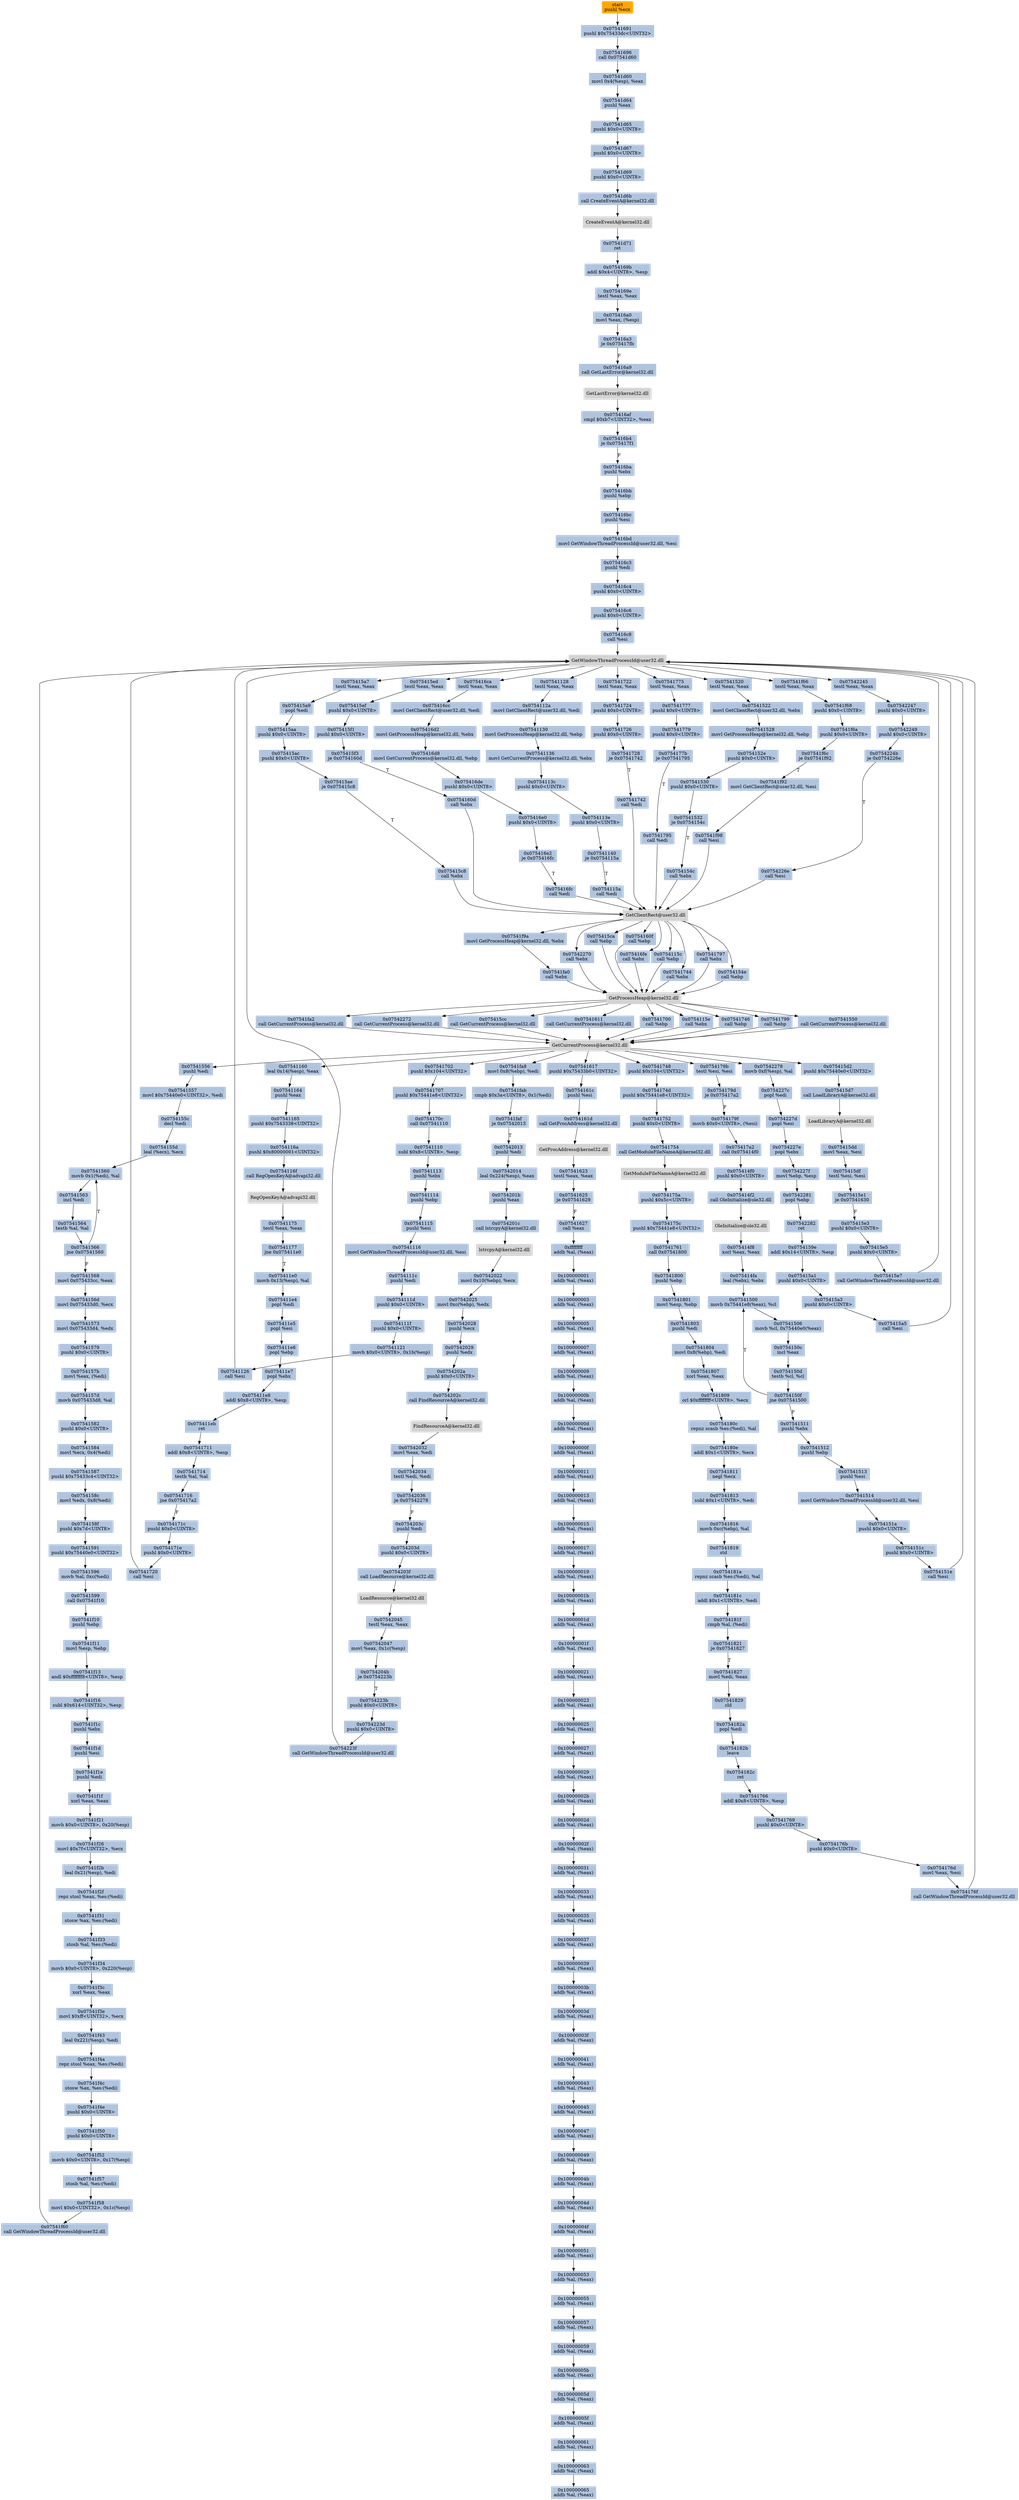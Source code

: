 digraph G {
node[shape=rectangle,style=filled,fillcolor=lightsteelblue,color=lightsteelblue]
bgcolor="transparent"
a0x07541690pushl_ecx[label="start\npushl %ecx",fillcolor="orange",color="lightgrey"];
a0x07541691pushl_0x75433dcUINT32[label="0x07541691\npushl $0x75433dc<UINT32>"];
a0x07541696call_0x07541d60[label="0x07541696\ncall 0x07541d60"];
a0x07541d60movl_0x4esp__eax[label="0x07541d60\nmovl 0x4(%esp), %eax"];
a0x07541d64pushl_eax[label="0x07541d64\npushl %eax"];
a0x07541d65pushl_0x0UINT8[label="0x07541d65\npushl $0x0<UINT8>"];
a0x07541d67pushl_0x0UINT8[label="0x07541d67\npushl $0x0<UINT8>"];
a0x07541d69pushl_0x0UINT8[label="0x07541d69\npushl $0x0<UINT8>"];
a0x07541d6bcall_CreateEventA_kernel32_dll[label="0x07541d6b\ncall CreateEventA@kernel32.dll"];
CreateEventA_kernel32_dll[label="CreateEventA@kernel32.dll",fillcolor="lightgrey",color="lightgrey"];
a0x07541d71ret[label="0x07541d71\nret"];
a0x0754169baddl_0x4UINT8_esp[label="0x0754169b\naddl $0x4<UINT8>, %esp"];
a0x0754169etestl_eax_eax[label="0x0754169e\ntestl %eax, %eax"];
a0x075416a0movl_eax_esp_[label="0x075416a0\nmovl %eax, (%esp)"];
a0x075416a3je_0x075417fb[label="0x075416a3\nje 0x075417fb"];
a0x075416a9call_GetLastError_kernel32_dll[label="0x075416a9\ncall GetLastError@kernel32.dll"];
GetLastError_kernel32_dll[label="GetLastError@kernel32.dll",fillcolor="lightgrey",color="lightgrey"];
a0x075416afcmpl_0xb7UINT32_eax[label="0x075416af\ncmpl $0xb7<UINT32>, %eax"];
a0x075416b4je_0x075417f1[label="0x075416b4\nje 0x075417f1"];
a0x075416bapushl_ebx[label="0x075416ba\npushl %ebx"];
a0x075416bbpushl_ebp[label="0x075416bb\npushl %ebp"];
a0x075416bcpushl_esi[label="0x075416bc\npushl %esi"];
a0x075416bdmovl_GetWindowThreadProcessId_user32_dll_esi[label="0x075416bd\nmovl GetWindowThreadProcessId@user32.dll, %esi"];
a0x075416c3pushl_edi[label="0x075416c3\npushl %edi"];
a0x075416c4pushl_0x0UINT8[label="0x075416c4\npushl $0x0<UINT8>"];
a0x075416c6pushl_0x0UINT8[label="0x075416c6\npushl $0x0<UINT8>"];
a0x075416c8call_esi[label="0x075416c8\ncall %esi"];
GetWindowThreadProcessId_user32_dll[label="GetWindowThreadProcessId@user32.dll",fillcolor="lightgrey",color="lightgrey"];
a0x075416catestl_eax_eax[label="0x075416ca\ntestl %eax, %eax"];
a0x075416ccmovl_GetClientRect_user32_dll_edi[label="0x075416cc\nmovl GetClientRect@user32.dll, %edi"];
a0x075416d2movl_GetProcessHeap_kernel32_dll_ebx[label="0x075416d2\nmovl GetProcessHeap@kernel32.dll, %ebx"];
a0x075416d8movl_GetCurrentProcess_kernel32_dll_ebp[label="0x075416d8\nmovl GetCurrentProcess@kernel32.dll, %ebp"];
a0x075416depushl_0x0UINT8[label="0x075416de\npushl $0x0<UINT8>"];
a0x075416e0pushl_0x0UINT8[label="0x075416e0\npushl $0x0<UINT8>"];
a0x075416e2je_0x075416fc[label="0x075416e2\nje 0x075416fc"];
a0x075416fccall_edi[label="0x075416fc\ncall %edi"];
GetClientRect_user32_dll[label="GetClientRect@user32.dll",fillcolor="lightgrey",color="lightgrey"];
a0x075416fecall_ebx[label="0x075416fe\ncall %ebx"];
GetProcessHeap_kernel32_dll[label="GetProcessHeap@kernel32.dll",fillcolor="lightgrey",color="lightgrey"];
a0x07541700call_ebp[label="0x07541700\ncall %ebp"];
GetCurrentProcess_kernel32_dll[label="GetCurrentProcess@kernel32.dll",fillcolor="lightgrey",color="lightgrey"];
a0x07541702pushl_0x104UINT32[label="0x07541702\npushl $0x104<UINT32>"];
a0x07541707pushl_0x75441e8UINT32[label="0x07541707\npushl $0x75441e8<UINT32>"];
a0x0754170ccall_0x07541110[label="0x0754170c\ncall 0x07541110"];
a0x07541110subl_0x8UINT8_esp[label="0x07541110\nsubl $0x8<UINT8>, %esp"];
a0x07541113pushl_ebx[label="0x07541113\npushl %ebx"];
a0x07541114pushl_ebp[label="0x07541114\npushl %ebp"];
a0x07541115pushl_esi[label="0x07541115\npushl %esi"];
a0x07541116movl_GetWindowThreadProcessId_user32_dll_esi[label="0x07541116\nmovl GetWindowThreadProcessId@user32.dll, %esi"];
a0x0754111cpushl_edi[label="0x0754111c\npushl %edi"];
a0x0754111dpushl_0x0UINT8[label="0x0754111d\npushl $0x0<UINT8>"];
a0x0754111fpushl_0x0UINT8[label="0x0754111f\npushl $0x0<UINT8>"];
a0x07541121movb_0x0UINT8_0x1besp_[label="0x07541121\nmovb $0x0<UINT8>, 0x1b(%esp)"];
a0x07541126call_esi[label="0x07541126\ncall %esi"];
a0x07541128testl_eax_eax[label="0x07541128\ntestl %eax, %eax"];
a0x0754112amovl_GetClientRect_user32_dll_edi[label="0x0754112a\nmovl GetClientRect@user32.dll, %edi"];
a0x07541130movl_GetProcessHeap_kernel32_dll_ebp[label="0x07541130\nmovl GetProcessHeap@kernel32.dll, %ebp"];
a0x07541136movl_GetCurrentProcess_kernel32_dll_ebx[label="0x07541136\nmovl GetCurrentProcess@kernel32.dll, %ebx"];
a0x0754113cpushl_0x0UINT8[label="0x0754113c\npushl $0x0<UINT8>"];
a0x0754113epushl_0x0UINT8[label="0x0754113e\npushl $0x0<UINT8>"];
a0x07541140je_0x0754115a[label="0x07541140\nje 0x0754115a"];
a0x0754115acall_edi[label="0x0754115a\ncall %edi"];
a0x0754115ccall_ebp[label="0x0754115c\ncall %ebp"];
a0x0754115ecall_ebx[label="0x0754115e\ncall %ebx"];
a0x07541160leal_0x14esp__eax[label="0x07541160\nleal 0x14(%esp), %eax"];
a0x07541164pushl_eax[label="0x07541164\npushl %eax"];
a0x07541165pushl_0x7543338UINT32[label="0x07541165\npushl $0x7543338<UINT32>"];
a0x0754116apushl_0x80000001UINT32[label="0x0754116a\npushl $0x80000001<UINT32>"];
a0x0754116fcall_RegOpenKeyA_advapi32_dll[label="0x0754116f\ncall RegOpenKeyA@advapi32.dll"];
RegOpenKeyA_advapi32_dll[label="RegOpenKeyA@advapi32.dll",fillcolor="lightgrey",color="lightgrey"];
a0x07541175testl_eax_eax[label="0x07541175\ntestl %eax, %eax"];
a0x07541177jne_0x075411e0[label="0x07541177\njne 0x075411e0"];
a0x075411e0movb_0x13esp__al[label="0x075411e0\nmovb 0x13(%esp), %al"];
a0x075411e4popl_edi[label="0x075411e4\npopl %edi"];
a0x075411e5popl_esi[label="0x075411e5\npopl %esi"];
a0x075411e6popl_ebp[label="0x075411e6\npopl %ebp"];
a0x075411e7popl_ebx[label="0x075411e7\npopl %ebx"];
a0x075411e8addl_0x8UINT8_esp[label="0x075411e8\naddl $0x8<UINT8>, %esp"];
a0x075411ebret[label="0x075411eb\nret"];
a0x07541711addl_0x8UINT8_esp[label="0x07541711\naddl $0x8<UINT8>, %esp"];
a0x07541714testb_al_al[label="0x07541714\ntestb %al, %al"];
a0x07541716jne_0x075417a2[label="0x07541716\njne 0x075417a2"];
a0x0754171cpushl_0x0UINT8[label="0x0754171c\npushl $0x0<UINT8>"];
a0x0754171epushl_0x0UINT8[label="0x0754171e\npushl $0x0<UINT8>"];
a0x07541720call_esi[label="0x07541720\ncall %esi"];
a0x07541722testl_eax_eax[label="0x07541722\ntestl %eax, %eax"];
a0x07541724pushl_0x0UINT8[label="0x07541724\npushl $0x0<UINT8>"];
a0x07541726pushl_0x0UINT8[label="0x07541726\npushl $0x0<UINT8>"];
a0x07541728je_0x07541742[label="0x07541728\nje 0x07541742"];
a0x07541742call_edi[label="0x07541742\ncall %edi"];
a0x07541744call_ebx[label="0x07541744\ncall %ebx"];
a0x07541746call_ebp[label="0x07541746\ncall %ebp"];
a0x07541748pushl_0x104UINT32[label="0x07541748\npushl $0x104<UINT32>"];
a0x0754174dpushl_0x75441e8UINT32[label="0x0754174d\npushl $0x75441e8<UINT32>"];
a0x07541752pushl_0x0UINT8[label="0x07541752\npushl $0x0<UINT8>"];
a0x07541754call_GetModuleFileNameA_kernel32_dll[label="0x07541754\ncall GetModuleFileNameA@kernel32.dll"];
GetModuleFileNameA_kernel32_dll[label="GetModuleFileNameA@kernel32.dll",fillcolor="lightgrey",color="lightgrey"];
a0x0754175apushl_0x5cUINT8[label="0x0754175a\npushl $0x5c<UINT8>"];
a0x0754175cpushl_0x75441e8UINT32[label="0x0754175c\npushl $0x75441e8<UINT32>"];
a0x07541761call_0x07541800[label="0x07541761\ncall 0x07541800"];
a0x07541800pushl_ebp[label="0x07541800\npushl %ebp"];
a0x07541801movl_esp_ebp[label="0x07541801\nmovl %esp, %ebp"];
a0x07541803pushl_edi[label="0x07541803\npushl %edi"];
a0x07541804movl_0x8ebp__edi[label="0x07541804\nmovl 0x8(%ebp), %edi"];
a0x07541807xorl_eax_eax[label="0x07541807\nxorl %eax, %eax"];
a0x07541809orl_0xffffffffUINT8_ecx[label="0x07541809\norl $0xffffffff<UINT8>, %ecx"];
a0x0754180crepnz_scasb_es_edi__al[label="0x0754180c\nrepnz scasb %es:(%edi), %al"];
a0x0754180eaddl_0x1UINT8_ecx[label="0x0754180e\naddl $0x1<UINT8>, %ecx"];
a0x07541811negl_ecx[label="0x07541811\nnegl %ecx"];
a0x07541813subl_0x1UINT8_edi[label="0x07541813\nsubl $0x1<UINT8>, %edi"];
a0x07541816movb_0xcebp__al[label="0x07541816\nmovb 0xc(%ebp), %al"];
a0x07541819std_[label="0x07541819\nstd "];
a0x0754181arepnz_scasb_es_edi__al[label="0x0754181a\nrepnz scasb %es:(%edi), %al"];
a0x0754181caddl_0x1UINT8_edi[label="0x0754181c\naddl $0x1<UINT8>, %edi"];
a0x0754181fcmpb_al_edi_[label="0x0754181f\ncmpb %al, (%edi)"];
a0x07541821je_0x07541827[label="0x07541821\nje 0x07541827"];
a0x07541827movl_edi_eax[label="0x07541827\nmovl %edi, %eax"];
a0x07541829cld_[label="0x07541829\ncld "];
a0x0754182apopl_edi[label="0x0754182a\npopl %edi"];
a0x0754182bleave_[label="0x0754182b\nleave "];
a0x0754182cret[label="0x0754182c\nret"];
a0x07541766addl_0x8UINT8_esp[label="0x07541766\naddl $0x8<UINT8>, %esp"];
a0x07541769pushl_0x0UINT8[label="0x07541769\npushl $0x0<UINT8>"];
a0x0754176bpushl_0x0UINT8[label="0x0754176b\npushl $0x0<UINT8>"];
a0x0754176dmovl_eax_esi[label="0x0754176d\nmovl %eax, %esi"];
a0x0754176fcall_GetWindowThreadProcessId_user32_dll[label="0x0754176f\ncall GetWindowThreadProcessId@user32.dll"];
a0x07541775testl_eax_eax[label="0x07541775\ntestl %eax, %eax"];
a0x07541777pushl_0x0UINT8[label="0x07541777\npushl $0x0<UINT8>"];
a0x07541779pushl_0x0UINT8[label="0x07541779\npushl $0x0<UINT8>"];
a0x0754177bje_0x07541795[label="0x0754177b\nje 0x07541795"];
a0x07541795call_edi[label="0x07541795\ncall %edi"];
a0x07541797call_ebx[label="0x07541797\ncall %ebx"];
a0x07541799call_ebp[label="0x07541799\ncall %ebp"];
a0x0754179btestl_esi_esi[label="0x0754179b\ntestl %esi, %esi"];
a0x0754179dje_0x075417a2[label="0x0754179d\nje 0x075417a2"];
a0x0754179fmovb_0x0UINT8_esi_[label="0x0754179f\nmovb $0x0<UINT8>, (%esi)"];
a0x075417a2call_0x075414f0[label="0x075417a2\ncall 0x075414f0"];
a0x075414f0pushl_0x0UINT8[label="0x075414f0\npushl $0x0<UINT8>"];
a0x075414f2call_OleInitialize_ole32_dll[label="0x075414f2\ncall OleInitialize@ole32.dll"];
OleInitialize_ole32_dll[label="OleInitialize@ole32.dll",fillcolor="lightgrey",color="lightgrey"];
a0x075414f8xorl_eax_eax[label="0x075414f8\nxorl %eax, %eax"];
a0x075414faleal_ebx__ebx[label="0x075414fa\nleal (%ebx), %ebx"];
a0x07541500movb_0x75441e8eax__cl[label="0x07541500\nmovb 0x75441e8(%eax), %cl"];
a0x07541506movb_cl_0x75440e0eax_[label="0x07541506\nmovb %cl, 0x75440e0(%eax)"];
a0x0754150cincl_eax[label="0x0754150c\nincl %eax"];
a0x0754150dtestb_cl_cl[label="0x0754150d\ntestb %cl, %cl"];
a0x0754150fjne_0x07541500[label="0x0754150f\njne 0x07541500"];
a0x07541511pushl_ebx[label="0x07541511\npushl %ebx"];
a0x07541512pushl_ebp[label="0x07541512\npushl %ebp"];
a0x07541513pushl_esi[label="0x07541513\npushl %esi"];
a0x07541514movl_GetWindowThreadProcessId_user32_dll_esi[label="0x07541514\nmovl GetWindowThreadProcessId@user32.dll, %esi"];
a0x0754151apushl_0x0UINT8[label="0x0754151a\npushl $0x0<UINT8>"];
a0x0754151cpushl_0x0UINT8[label="0x0754151c\npushl $0x0<UINT8>"];
a0x0754151ecall_esi[label="0x0754151e\ncall %esi"];
a0x07541520testl_eax_eax[label="0x07541520\ntestl %eax, %eax"];
a0x07541522movl_GetClientRect_user32_dll_ebx[label="0x07541522\nmovl GetClientRect@user32.dll, %ebx"];
a0x07541528movl_GetProcessHeap_kernel32_dll_ebp[label="0x07541528\nmovl GetProcessHeap@kernel32.dll, %ebp"];
a0x0754152epushl_0x0UINT8[label="0x0754152e\npushl $0x0<UINT8>"];
a0x07541530pushl_0x0UINT8[label="0x07541530\npushl $0x0<UINT8>"];
a0x07541532je_0x0754154c[label="0x07541532\nje 0x0754154c"];
a0x0754154ccall_ebx[label="0x0754154c\ncall %ebx"];
a0x0754154ecall_ebp[label="0x0754154e\ncall %ebp"];
a0x07541550call_GetCurrentProcess_kernel32_dll[label="0x07541550\ncall GetCurrentProcess@kernel32.dll"];
a0x07541556pushl_edi[label="0x07541556\npushl %edi"];
a0x07541557movl_0x75440e0UINT32_edi[label="0x07541557\nmovl $0x75440e0<UINT32>, %edi"];
a0x0754155cdecl_edi[label="0x0754155c\ndecl %edi"];
a0x0754155dleal_ecx__ecx[label="0x0754155d\nleal (%ecx), %ecx"];
a0x07541560movb_0x1edi__al[label="0x07541560\nmovb 0x1(%edi), %al"];
a0x07541563incl_edi[label="0x07541563\nincl %edi"];
a0x07541564testb_al_al[label="0x07541564\ntestb %al, %al"];
a0x07541566jne_0x07541560[label="0x07541566\njne 0x07541560"];
a0x07541568movl_0x075433cc_eax[label="0x07541568\nmovl 0x075433cc, %eax"];
a0x0754156dmovl_0x075433d0_ecx[label="0x0754156d\nmovl 0x075433d0, %ecx"];
a0x07541573movl_0x075433d4_edx[label="0x07541573\nmovl 0x075433d4, %edx"];
a0x07541579pushl_0x0UINT8[label="0x07541579\npushl $0x0<UINT8>"];
a0x0754157bmovl_eax_edi_[label="0x0754157b\nmovl %eax, (%edi)"];
a0x0754157dmovb_0x075433d8_al[label="0x0754157d\nmovb 0x075433d8, %al"];
a0x07541582pushl_0x0UINT8[label="0x07541582\npushl $0x0<UINT8>"];
a0x07541584movl_ecx_0x4edi_[label="0x07541584\nmovl %ecx, 0x4(%edi)"];
a0x07541587pushl_0x75433c4UINT32[label="0x07541587\npushl $0x75433c4<UINT32>"];
a0x0754158cmovl_edx_0x8edi_[label="0x0754158c\nmovl %edx, 0x8(%edi)"];
a0x0754158fpushl_0x7dUINT8[label="0x0754158f\npushl $0x7d<UINT8>"];
a0x07541591pushl_0x75440e0UINT32[label="0x07541591\npushl $0x75440e0<UINT32>"];
a0x07541596movb_al_0xcedi_[label="0x07541596\nmovb %al, 0xc(%edi)"];
a0x07541599call_0x07541f10[label="0x07541599\ncall 0x07541f10"];
a0x07541f10pushl_ebp[label="0x07541f10\npushl %ebp"];
a0x07541f11movl_esp_ebp[label="0x07541f11\nmovl %esp, %ebp"];
a0x07541f13andl_0xfffffff8UINT8_esp[label="0x07541f13\nandl $0xfffffff8<UINT8>, %esp"];
a0x07541f16subl_0x614UINT32_esp[label="0x07541f16\nsubl $0x614<UINT32>, %esp"];
a0x07541f1cpushl_ebx[label="0x07541f1c\npushl %ebx"];
a0x07541f1dpushl_esi[label="0x07541f1d\npushl %esi"];
a0x07541f1epushl_edi[label="0x07541f1e\npushl %edi"];
a0x07541f1fxorl_eax_eax[label="0x07541f1f\nxorl %eax, %eax"];
a0x07541f21movb_0x0UINT8_0x20esp_[label="0x07541f21\nmovb $0x0<UINT8>, 0x20(%esp)"];
a0x07541f26movl_0x7fUINT32_ecx[label="0x07541f26\nmovl $0x7f<UINT32>, %ecx"];
a0x07541f2bleal_0x21esp__edi[label="0x07541f2b\nleal 0x21(%esp), %edi"];
a0x07541f2frepz_stosl_eax_es_edi_[label="0x07541f2f\nrepz stosl %eax, %es:(%edi)"];
a0x07541f31stosw_ax_es_edi_[label="0x07541f31\nstosw %ax, %es:(%edi)"];
a0x07541f33stosb_al_es_edi_[label="0x07541f33\nstosb %al, %es:(%edi)"];
a0x07541f34movb_0x0UINT8_0x220esp_[label="0x07541f34\nmovb $0x0<UINT8>, 0x220(%esp)"];
a0x07541f3cxorl_eax_eax[label="0x07541f3c\nxorl %eax, %eax"];
a0x07541f3emovl_0xffUINT32_ecx[label="0x07541f3e\nmovl $0xff<UINT32>, %ecx"];
a0x07541f43leal_0x221esp__edi[label="0x07541f43\nleal 0x221(%esp), %edi"];
a0x07541f4arepz_stosl_eax_es_edi_[label="0x07541f4a\nrepz stosl %eax, %es:(%edi)"];
a0x07541f4cstosw_ax_es_edi_[label="0x07541f4c\nstosw %ax, %es:(%edi)"];
a0x07541f4epushl_0x0UINT8[label="0x07541f4e\npushl $0x0<UINT8>"];
a0x07541f50pushl_0x0UINT8[label="0x07541f50\npushl $0x0<UINT8>"];
a0x07541f52movb_0x0UINT8_0x17esp_[label="0x07541f52\nmovb $0x0<UINT8>, 0x17(%esp)"];
a0x07541f57stosb_al_es_edi_[label="0x07541f57\nstosb %al, %es:(%edi)"];
a0x07541f58movl_0x0UINT32_0x1cesp_[label="0x07541f58\nmovl $0x0<UINT32>, 0x1c(%esp)"];
a0x07541f60call_GetWindowThreadProcessId_user32_dll[label="0x07541f60\ncall GetWindowThreadProcessId@user32.dll"];
a0x07541f66testl_eax_eax[label="0x07541f66\ntestl %eax, %eax"];
a0x07541f68pushl_0x0UINT8[label="0x07541f68\npushl $0x0<UINT8>"];
a0x07541f6apushl_0x0UINT8[label="0x07541f6a\npushl $0x0<UINT8>"];
a0x07541f6cje_0x07541f92[label="0x07541f6c\nje 0x07541f92"];
a0x07541f92movl_GetClientRect_user32_dll_esi[label="0x07541f92\nmovl GetClientRect@user32.dll, %esi"];
a0x07541f98call_esi[label="0x07541f98\ncall %esi"];
a0x07541f9amovl_GetProcessHeap_kernel32_dll_ebx[label="0x07541f9a\nmovl GetProcessHeap@kernel32.dll, %ebx"];
a0x07541fa0call_ebx[label="0x07541fa0\ncall %ebx"];
a0x07541fa2call_GetCurrentProcess_kernel32_dll[label="0x07541fa2\ncall GetCurrentProcess@kernel32.dll"];
a0x07541fa8movl_0x8ebp__edi[label="0x07541fa8\nmovl 0x8(%ebp), %edi"];
a0x07541fabcmpb_0x3aUINT8_0x1edi_[label="0x07541fab\ncmpb $0x3a<UINT8>, 0x1(%edi)"];
a0x07541fafje_0x07542013[label="0x07541faf\nje 0x07542013"];
a0x07542013pushl_edi[label="0x07542013\npushl %edi"];
a0x07542014leal_0x224esp__eax[label="0x07542014\nleal 0x224(%esp), %eax"];
a0x0754201bpushl_eax[label="0x0754201b\npushl %eax"];
a0x0754201ccall_lstrcpyA_kernel32_dll[label="0x0754201c\ncall lstrcpyA@kernel32.dll"];
lstrcpyA_kernel32_dll[label="lstrcpyA@kernel32.dll",fillcolor="lightgrey",color="lightgrey"];
a0x07542022movl_0x10ebp__ecx[label="0x07542022\nmovl 0x10(%ebp), %ecx"];
a0x07542025movl_0xcebp__edx[label="0x07542025\nmovl 0xc(%ebp), %edx"];
a0x07542028pushl_ecx[label="0x07542028\npushl %ecx"];
a0x07542029pushl_edx[label="0x07542029\npushl %edx"];
a0x0754202apushl_0x0UINT8[label="0x0754202a\npushl $0x0<UINT8>"];
a0x0754202ccall_FindResourceA_kernel32_dll[label="0x0754202c\ncall FindResourceA@kernel32.dll"];
FindResourceA_kernel32_dll[label="FindResourceA@kernel32.dll",fillcolor="lightgrey",color="lightgrey"];
a0x07542032movl_eax_edi[label="0x07542032\nmovl %eax, %edi"];
a0x07542034testl_edi_edi[label="0x07542034\ntestl %edi, %edi"];
a0x07542036je_0x07542278[label="0x07542036\nje 0x07542278"];
a0x0754203cpushl_edi[label="0x0754203c\npushl %edi"];
a0x0754203dpushl_0x0UINT8[label="0x0754203d\npushl $0x0<UINT8>"];
a0x0754203fcall_LoadResource_kernel32_dll[label="0x0754203f\ncall LoadResource@kernel32.dll"];
LoadResource_kernel32_dll[label="LoadResource@kernel32.dll",fillcolor="lightgrey",color="lightgrey"];
a0x07542045testl_eax_eax[label="0x07542045\ntestl %eax, %eax"];
a0x07542047movl_eax_0x1cesp_[label="0x07542047\nmovl %eax, 0x1c(%esp)"];
a0x0754204bje_0x0754223b[label="0x0754204b\nje 0x0754223b"];
a0x0754223bpushl_0x0UINT8[label="0x0754223b\npushl $0x0<UINT8>"];
a0x0754223dpushl_0x0UINT8[label="0x0754223d\npushl $0x0<UINT8>"];
a0x0754223fcall_GetWindowThreadProcessId_user32_dll[label="0x0754223f\ncall GetWindowThreadProcessId@user32.dll"];
a0x07542245testl_eax_eax[label="0x07542245\ntestl %eax, %eax"];
a0x07542247pushl_0x0UINT8[label="0x07542247\npushl $0x0<UINT8>"];
a0x07542249pushl_0x0UINT8[label="0x07542249\npushl $0x0<UINT8>"];
a0x0754224bje_0x0754226e[label="0x0754224b\nje 0x0754226e"];
a0x0754226ecall_esi[label="0x0754226e\ncall %esi"];
a0x07542270call_ebx[label="0x07542270\ncall %ebx"];
a0x07542272call_GetCurrentProcess_kernel32_dll[label="0x07542272\ncall GetCurrentProcess@kernel32.dll"];
a0x07542278movb_0xfesp__al[label="0x07542278\nmovb 0xf(%esp), %al"];
a0x0754227cpopl_edi[label="0x0754227c\npopl %edi"];
a0x0754227dpopl_esi[label="0x0754227d\npopl %esi"];
a0x0754227epopl_ebx[label="0x0754227e\npopl %ebx"];
a0x0754227fmovl_ebp_esp[label="0x0754227f\nmovl %ebp, %esp"];
a0x07542281popl_ebp[label="0x07542281\npopl %ebp"];
a0x07542282ret[label="0x07542282\nret"];
a0x0754159eaddl_0x14UINT8_esp[label="0x0754159e\naddl $0x14<UINT8>, %esp"];
a0x075415a1pushl_0x0UINT8[label="0x075415a1\npushl $0x0<UINT8>"];
a0x075415a3pushl_0x0UINT8[label="0x075415a3\npushl $0x0<UINT8>"];
a0x075415a5call_esi[label="0x075415a5\ncall %esi"];
a0x075415a7testl_eax_eax[label="0x075415a7\ntestl %eax, %eax"];
a0x075415a9popl_edi[label="0x075415a9\npopl %edi"];
a0x075415aapushl_0x0UINT8[label="0x075415aa\npushl $0x0<UINT8>"];
a0x075415acpushl_0x0UINT8[label="0x075415ac\npushl $0x0<UINT8>"];
a0x075415aeje_0x075415c8[label="0x075415ae\nje 0x075415c8"];
a0x075415c8call_ebx[label="0x075415c8\ncall %ebx"];
a0x075415cacall_ebp[label="0x075415ca\ncall %ebp"];
a0x075415cccall_GetCurrentProcess_kernel32_dll[label="0x075415cc\ncall GetCurrentProcess@kernel32.dll"];
a0x075415d2pushl_0x75440e0UINT32[label="0x075415d2\npushl $0x75440e0<UINT32>"];
a0x075415d7call_LoadLibraryA_kernel32_dll[label="0x075415d7\ncall LoadLibraryA@kernel32.dll"];
LoadLibraryA_kernel32_dll[label="LoadLibraryA@kernel32.dll",fillcolor="lightgrey",color="lightgrey"];
a0x075415ddmovl_eax_esi[label="0x075415dd\nmovl %eax, %esi"];
a0x075415dftestl_esi_esi[label="0x075415df\ntestl %esi, %esi"];
a0x075415e1je_0x07541630[label="0x075415e1\nje 0x07541630"];
a0x075415e3pushl_0x0UINT8[label="0x075415e3\npushl $0x0<UINT8>"];
a0x075415e5pushl_0x0UINT8[label="0x075415e5\npushl $0x0<UINT8>"];
a0x075415e7call_GetWindowThreadProcessId_user32_dll[label="0x075415e7\ncall GetWindowThreadProcessId@user32.dll"];
a0x075415edtestl_eax_eax[label="0x075415ed\ntestl %eax, %eax"];
a0x075415efpushl_0x0UINT8[label="0x075415ef\npushl $0x0<UINT8>"];
a0x075415f1pushl_0x0UINT8[label="0x075415f1\npushl $0x0<UINT8>"];
a0x075415f3je_0x0754160d[label="0x075415f3\nje 0x0754160d"];
a0x0754160dcall_ebx[label="0x0754160d\ncall %ebx"];
a0x0754160fcall_ebp[label="0x0754160f\ncall %ebp"];
a0x07541611call_GetCurrentProcess_kernel32_dll[label="0x07541611\ncall GetCurrentProcess@kernel32.dll"];
a0x07541617pushl_0x75433b0UINT32[label="0x07541617\npushl $0x75433b0<UINT32>"];
a0x0754161cpushl_esi[label="0x0754161c\npushl %esi"];
a0x0754161dcall_GetProcAddress_kernel32_dll[label="0x0754161d\ncall GetProcAddress@kernel32.dll"];
GetProcAddress_kernel32_dll[label="GetProcAddress@kernel32.dll",fillcolor="lightgrey",color="lightgrey"];
a0x07541623testl_eax_eax[label="0x07541623\ntestl %eax, %eax"];
a0x07541625je_0x07541629[label="0x07541625\nje 0x07541629"];
a0x07541627call_eax[label="0x07541627\ncall %eax"];
a0xffffffffaddb_al_eax_[label="0xffffffff\naddb %al, (%eax)"];
a0x100000001addb_al_eax_[label="0x100000001\naddb %al, (%eax)"];
a0x100000003addb_al_eax_[label="0x100000003\naddb %al, (%eax)"];
a0x100000005addb_al_eax_[label="0x100000005\naddb %al, (%eax)"];
a0x100000007addb_al_eax_[label="0x100000007\naddb %al, (%eax)"];
a0x100000009addb_al_eax_[label="0x100000009\naddb %al, (%eax)"];
a0x10000000baddb_al_eax_[label="0x10000000b\naddb %al, (%eax)"];
a0x10000000daddb_al_eax_[label="0x10000000d\naddb %al, (%eax)"];
a0x10000000faddb_al_eax_[label="0x10000000f\naddb %al, (%eax)"];
a0x100000011addb_al_eax_[label="0x100000011\naddb %al, (%eax)"];
a0x100000013addb_al_eax_[label="0x100000013\naddb %al, (%eax)"];
a0x100000015addb_al_eax_[label="0x100000015\naddb %al, (%eax)"];
a0x100000017addb_al_eax_[label="0x100000017\naddb %al, (%eax)"];
a0x100000019addb_al_eax_[label="0x100000019\naddb %al, (%eax)"];
a0x10000001baddb_al_eax_[label="0x10000001b\naddb %al, (%eax)"];
a0x10000001daddb_al_eax_[label="0x10000001d\naddb %al, (%eax)"];
a0x10000001faddb_al_eax_[label="0x10000001f\naddb %al, (%eax)"];
a0x100000021addb_al_eax_[label="0x100000021\naddb %al, (%eax)"];
a0x100000023addb_al_eax_[label="0x100000023\naddb %al, (%eax)"];
a0x100000025addb_al_eax_[label="0x100000025\naddb %al, (%eax)"];
a0x100000027addb_al_eax_[label="0x100000027\naddb %al, (%eax)"];
a0x100000029addb_al_eax_[label="0x100000029\naddb %al, (%eax)"];
a0x10000002baddb_al_eax_[label="0x10000002b\naddb %al, (%eax)"];
a0x10000002daddb_al_eax_[label="0x10000002d\naddb %al, (%eax)"];
a0x10000002faddb_al_eax_[label="0x10000002f\naddb %al, (%eax)"];
a0x100000031addb_al_eax_[label="0x100000031\naddb %al, (%eax)"];
a0x100000033addb_al_eax_[label="0x100000033\naddb %al, (%eax)"];
a0x100000035addb_al_eax_[label="0x100000035\naddb %al, (%eax)"];
a0x100000037addb_al_eax_[label="0x100000037\naddb %al, (%eax)"];
a0x100000039addb_al_eax_[label="0x100000039\naddb %al, (%eax)"];
a0x10000003baddb_al_eax_[label="0x10000003b\naddb %al, (%eax)"];
a0x10000003daddb_al_eax_[label="0x10000003d\naddb %al, (%eax)"];
a0x10000003faddb_al_eax_[label="0x10000003f\naddb %al, (%eax)"];
a0x100000041addb_al_eax_[label="0x100000041\naddb %al, (%eax)"];
a0x100000043addb_al_eax_[label="0x100000043\naddb %al, (%eax)"];
a0x100000045addb_al_eax_[label="0x100000045\naddb %al, (%eax)"];
a0x100000047addb_al_eax_[label="0x100000047\naddb %al, (%eax)"];
a0x100000049addb_al_eax_[label="0x100000049\naddb %al, (%eax)"];
a0x10000004baddb_al_eax_[label="0x10000004b\naddb %al, (%eax)"];
a0x10000004daddb_al_eax_[label="0x10000004d\naddb %al, (%eax)"];
a0x10000004faddb_al_eax_[label="0x10000004f\naddb %al, (%eax)"];
a0x100000051addb_al_eax_[label="0x100000051\naddb %al, (%eax)"];
a0x100000053addb_al_eax_[label="0x100000053\naddb %al, (%eax)"];
a0x100000055addb_al_eax_[label="0x100000055\naddb %al, (%eax)"];
a0x100000057addb_al_eax_[label="0x100000057\naddb %al, (%eax)"];
a0x100000059addb_al_eax_[label="0x100000059\naddb %al, (%eax)"];
a0x10000005baddb_al_eax_[label="0x10000005b\naddb %al, (%eax)"];
a0x10000005daddb_al_eax_[label="0x10000005d\naddb %al, (%eax)"];
a0x10000005faddb_al_eax_[label="0x10000005f\naddb %al, (%eax)"];
a0x100000061addb_al_eax_[label="0x100000061\naddb %al, (%eax)"];
a0x100000063addb_al_eax_[label="0x100000063\naddb %al, (%eax)"];
a0x100000065addb_al_eax_[label="0x100000065\naddb %al, (%eax)"];
a0x07541690pushl_ecx -> a0x07541691pushl_0x75433dcUINT32 [color="#000000"];
a0x07541691pushl_0x75433dcUINT32 -> a0x07541696call_0x07541d60 [color="#000000"];
a0x07541696call_0x07541d60 -> a0x07541d60movl_0x4esp__eax [color="#000000"];
a0x07541d60movl_0x4esp__eax -> a0x07541d64pushl_eax [color="#000000"];
a0x07541d64pushl_eax -> a0x07541d65pushl_0x0UINT8 [color="#000000"];
a0x07541d65pushl_0x0UINT8 -> a0x07541d67pushl_0x0UINT8 [color="#000000"];
a0x07541d67pushl_0x0UINT8 -> a0x07541d69pushl_0x0UINT8 [color="#000000"];
a0x07541d69pushl_0x0UINT8 -> a0x07541d6bcall_CreateEventA_kernel32_dll [color="#000000"];
a0x07541d6bcall_CreateEventA_kernel32_dll -> CreateEventA_kernel32_dll [color="#000000"];
CreateEventA_kernel32_dll -> a0x07541d71ret [color="#000000"];
a0x07541d71ret -> a0x0754169baddl_0x4UINT8_esp [color="#000000"];
a0x0754169baddl_0x4UINT8_esp -> a0x0754169etestl_eax_eax [color="#000000"];
a0x0754169etestl_eax_eax -> a0x075416a0movl_eax_esp_ [color="#000000"];
a0x075416a0movl_eax_esp_ -> a0x075416a3je_0x075417fb [color="#000000"];
a0x075416a3je_0x075417fb -> a0x075416a9call_GetLastError_kernel32_dll [color="#000000",label="F"];
a0x075416a9call_GetLastError_kernel32_dll -> GetLastError_kernel32_dll [color="#000000"];
GetLastError_kernel32_dll -> a0x075416afcmpl_0xb7UINT32_eax [color="#000000"];
a0x075416afcmpl_0xb7UINT32_eax -> a0x075416b4je_0x075417f1 [color="#000000"];
a0x075416b4je_0x075417f1 -> a0x075416bapushl_ebx [color="#000000",label="F"];
a0x075416bapushl_ebx -> a0x075416bbpushl_ebp [color="#000000"];
a0x075416bbpushl_ebp -> a0x075416bcpushl_esi [color="#000000"];
a0x075416bcpushl_esi -> a0x075416bdmovl_GetWindowThreadProcessId_user32_dll_esi [color="#000000"];
a0x075416bdmovl_GetWindowThreadProcessId_user32_dll_esi -> a0x075416c3pushl_edi [color="#000000"];
a0x075416c3pushl_edi -> a0x075416c4pushl_0x0UINT8 [color="#000000"];
a0x075416c4pushl_0x0UINT8 -> a0x075416c6pushl_0x0UINT8 [color="#000000"];
a0x075416c6pushl_0x0UINT8 -> a0x075416c8call_esi [color="#000000"];
a0x075416c8call_esi -> GetWindowThreadProcessId_user32_dll [color="#000000"];
GetWindowThreadProcessId_user32_dll -> a0x075416catestl_eax_eax [color="#000000"];
a0x075416catestl_eax_eax -> a0x075416ccmovl_GetClientRect_user32_dll_edi [color="#000000"];
a0x075416ccmovl_GetClientRect_user32_dll_edi -> a0x075416d2movl_GetProcessHeap_kernel32_dll_ebx [color="#000000"];
a0x075416d2movl_GetProcessHeap_kernel32_dll_ebx -> a0x075416d8movl_GetCurrentProcess_kernel32_dll_ebp [color="#000000"];
a0x075416d8movl_GetCurrentProcess_kernel32_dll_ebp -> a0x075416depushl_0x0UINT8 [color="#000000"];
a0x075416depushl_0x0UINT8 -> a0x075416e0pushl_0x0UINT8 [color="#000000"];
a0x075416e0pushl_0x0UINT8 -> a0x075416e2je_0x075416fc [color="#000000"];
a0x075416e2je_0x075416fc -> a0x075416fccall_edi [color="#000000",label="T"];
a0x075416fccall_edi -> GetClientRect_user32_dll [color="#000000"];
GetClientRect_user32_dll -> a0x075416fecall_ebx [color="#000000"];
a0x075416fecall_ebx -> GetProcessHeap_kernel32_dll [color="#000000"];
GetProcessHeap_kernel32_dll -> a0x07541700call_ebp [color="#000000"];
a0x07541700call_ebp -> GetCurrentProcess_kernel32_dll [color="#000000"];
GetCurrentProcess_kernel32_dll -> a0x07541702pushl_0x104UINT32 [color="#000000"];
a0x07541702pushl_0x104UINT32 -> a0x07541707pushl_0x75441e8UINT32 [color="#000000"];
a0x07541707pushl_0x75441e8UINT32 -> a0x0754170ccall_0x07541110 [color="#000000"];
a0x0754170ccall_0x07541110 -> a0x07541110subl_0x8UINT8_esp [color="#000000"];
a0x07541110subl_0x8UINT8_esp -> a0x07541113pushl_ebx [color="#000000"];
a0x07541113pushl_ebx -> a0x07541114pushl_ebp [color="#000000"];
a0x07541114pushl_ebp -> a0x07541115pushl_esi [color="#000000"];
a0x07541115pushl_esi -> a0x07541116movl_GetWindowThreadProcessId_user32_dll_esi [color="#000000"];
a0x07541116movl_GetWindowThreadProcessId_user32_dll_esi -> a0x0754111cpushl_edi [color="#000000"];
a0x0754111cpushl_edi -> a0x0754111dpushl_0x0UINT8 [color="#000000"];
a0x0754111dpushl_0x0UINT8 -> a0x0754111fpushl_0x0UINT8 [color="#000000"];
a0x0754111fpushl_0x0UINT8 -> a0x07541121movb_0x0UINT8_0x1besp_ [color="#000000"];
a0x07541121movb_0x0UINT8_0x1besp_ -> a0x07541126call_esi [color="#000000"];
a0x07541126call_esi -> GetWindowThreadProcessId_user32_dll [color="#000000"];
GetWindowThreadProcessId_user32_dll -> a0x07541128testl_eax_eax [color="#000000"];
a0x07541128testl_eax_eax -> a0x0754112amovl_GetClientRect_user32_dll_edi [color="#000000"];
a0x0754112amovl_GetClientRect_user32_dll_edi -> a0x07541130movl_GetProcessHeap_kernel32_dll_ebp [color="#000000"];
a0x07541130movl_GetProcessHeap_kernel32_dll_ebp -> a0x07541136movl_GetCurrentProcess_kernel32_dll_ebx [color="#000000"];
a0x07541136movl_GetCurrentProcess_kernel32_dll_ebx -> a0x0754113cpushl_0x0UINT8 [color="#000000"];
a0x0754113cpushl_0x0UINT8 -> a0x0754113epushl_0x0UINT8 [color="#000000"];
a0x0754113epushl_0x0UINT8 -> a0x07541140je_0x0754115a [color="#000000"];
a0x07541140je_0x0754115a -> a0x0754115acall_edi [color="#000000",label="T"];
a0x0754115acall_edi -> GetClientRect_user32_dll [color="#000000"];
GetClientRect_user32_dll -> a0x0754115ccall_ebp [color="#000000"];
a0x0754115ccall_ebp -> GetProcessHeap_kernel32_dll [color="#000000"];
GetProcessHeap_kernel32_dll -> a0x0754115ecall_ebx [color="#000000"];
a0x0754115ecall_ebx -> GetCurrentProcess_kernel32_dll [color="#000000"];
GetCurrentProcess_kernel32_dll -> a0x07541160leal_0x14esp__eax [color="#000000"];
a0x07541160leal_0x14esp__eax -> a0x07541164pushl_eax [color="#000000"];
a0x07541164pushl_eax -> a0x07541165pushl_0x7543338UINT32 [color="#000000"];
a0x07541165pushl_0x7543338UINT32 -> a0x0754116apushl_0x80000001UINT32 [color="#000000"];
a0x0754116apushl_0x80000001UINT32 -> a0x0754116fcall_RegOpenKeyA_advapi32_dll [color="#000000"];
a0x0754116fcall_RegOpenKeyA_advapi32_dll -> RegOpenKeyA_advapi32_dll [color="#000000"];
RegOpenKeyA_advapi32_dll -> a0x07541175testl_eax_eax [color="#000000"];
a0x07541175testl_eax_eax -> a0x07541177jne_0x075411e0 [color="#000000"];
a0x07541177jne_0x075411e0 -> a0x075411e0movb_0x13esp__al [color="#000000",label="T"];
a0x075411e0movb_0x13esp__al -> a0x075411e4popl_edi [color="#000000"];
a0x075411e4popl_edi -> a0x075411e5popl_esi [color="#000000"];
a0x075411e5popl_esi -> a0x075411e6popl_ebp [color="#000000"];
a0x075411e6popl_ebp -> a0x075411e7popl_ebx [color="#000000"];
a0x075411e7popl_ebx -> a0x075411e8addl_0x8UINT8_esp [color="#000000"];
a0x075411e8addl_0x8UINT8_esp -> a0x075411ebret [color="#000000"];
a0x075411ebret -> a0x07541711addl_0x8UINT8_esp [color="#000000"];
a0x07541711addl_0x8UINT8_esp -> a0x07541714testb_al_al [color="#000000"];
a0x07541714testb_al_al -> a0x07541716jne_0x075417a2 [color="#000000"];
a0x07541716jne_0x075417a2 -> a0x0754171cpushl_0x0UINT8 [color="#000000",label="F"];
a0x0754171cpushl_0x0UINT8 -> a0x0754171epushl_0x0UINT8 [color="#000000"];
a0x0754171epushl_0x0UINT8 -> a0x07541720call_esi [color="#000000"];
a0x07541720call_esi -> GetWindowThreadProcessId_user32_dll [color="#000000"];
GetWindowThreadProcessId_user32_dll -> a0x07541722testl_eax_eax [color="#000000"];
a0x07541722testl_eax_eax -> a0x07541724pushl_0x0UINT8 [color="#000000"];
a0x07541724pushl_0x0UINT8 -> a0x07541726pushl_0x0UINT8 [color="#000000"];
a0x07541726pushl_0x0UINT8 -> a0x07541728je_0x07541742 [color="#000000"];
a0x07541728je_0x07541742 -> a0x07541742call_edi [color="#000000",label="T"];
a0x07541742call_edi -> GetClientRect_user32_dll [color="#000000"];
GetClientRect_user32_dll -> a0x07541744call_ebx [color="#000000"];
a0x07541744call_ebx -> GetProcessHeap_kernel32_dll [color="#000000"];
GetProcessHeap_kernel32_dll -> a0x07541746call_ebp [color="#000000"];
a0x07541746call_ebp -> GetCurrentProcess_kernel32_dll [color="#000000"];
GetCurrentProcess_kernel32_dll -> a0x07541748pushl_0x104UINT32 [color="#000000"];
a0x07541748pushl_0x104UINT32 -> a0x0754174dpushl_0x75441e8UINT32 [color="#000000"];
a0x0754174dpushl_0x75441e8UINT32 -> a0x07541752pushl_0x0UINT8 [color="#000000"];
a0x07541752pushl_0x0UINT8 -> a0x07541754call_GetModuleFileNameA_kernel32_dll [color="#000000"];
a0x07541754call_GetModuleFileNameA_kernel32_dll -> GetModuleFileNameA_kernel32_dll [color="#000000"];
GetModuleFileNameA_kernel32_dll -> a0x0754175apushl_0x5cUINT8 [color="#000000"];
a0x0754175apushl_0x5cUINT8 -> a0x0754175cpushl_0x75441e8UINT32 [color="#000000"];
a0x0754175cpushl_0x75441e8UINT32 -> a0x07541761call_0x07541800 [color="#000000"];
a0x07541761call_0x07541800 -> a0x07541800pushl_ebp [color="#000000"];
a0x07541800pushl_ebp -> a0x07541801movl_esp_ebp [color="#000000"];
a0x07541801movl_esp_ebp -> a0x07541803pushl_edi [color="#000000"];
a0x07541803pushl_edi -> a0x07541804movl_0x8ebp__edi [color="#000000"];
a0x07541804movl_0x8ebp__edi -> a0x07541807xorl_eax_eax [color="#000000"];
a0x07541807xorl_eax_eax -> a0x07541809orl_0xffffffffUINT8_ecx [color="#000000"];
a0x07541809orl_0xffffffffUINT8_ecx -> a0x0754180crepnz_scasb_es_edi__al [color="#000000"];
a0x0754180crepnz_scasb_es_edi__al -> a0x0754180eaddl_0x1UINT8_ecx [color="#000000"];
a0x0754180eaddl_0x1UINT8_ecx -> a0x07541811negl_ecx [color="#000000"];
a0x07541811negl_ecx -> a0x07541813subl_0x1UINT8_edi [color="#000000"];
a0x07541813subl_0x1UINT8_edi -> a0x07541816movb_0xcebp__al [color="#000000"];
a0x07541816movb_0xcebp__al -> a0x07541819std_ [color="#000000"];
a0x07541819std_ -> a0x0754181arepnz_scasb_es_edi__al [color="#000000"];
a0x0754181arepnz_scasb_es_edi__al -> a0x0754181caddl_0x1UINT8_edi [color="#000000"];
a0x0754181caddl_0x1UINT8_edi -> a0x0754181fcmpb_al_edi_ [color="#000000"];
a0x0754181fcmpb_al_edi_ -> a0x07541821je_0x07541827 [color="#000000"];
a0x07541821je_0x07541827 -> a0x07541827movl_edi_eax [color="#000000",label="T"];
a0x07541827movl_edi_eax -> a0x07541829cld_ [color="#000000"];
a0x07541829cld_ -> a0x0754182apopl_edi [color="#000000"];
a0x0754182apopl_edi -> a0x0754182bleave_ [color="#000000"];
a0x0754182bleave_ -> a0x0754182cret [color="#000000"];
a0x0754182cret -> a0x07541766addl_0x8UINT8_esp [color="#000000"];
a0x07541766addl_0x8UINT8_esp -> a0x07541769pushl_0x0UINT8 [color="#000000"];
a0x07541769pushl_0x0UINT8 -> a0x0754176bpushl_0x0UINT8 [color="#000000"];
a0x0754176bpushl_0x0UINT8 -> a0x0754176dmovl_eax_esi [color="#000000"];
a0x0754176dmovl_eax_esi -> a0x0754176fcall_GetWindowThreadProcessId_user32_dll [color="#000000"];
a0x0754176fcall_GetWindowThreadProcessId_user32_dll -> GetWindowThreadProcessId_user32_dll [color="#000000"];
GetWindowThreadProcessId_user32_dll -> a0x07541775testl_eax_eax [color="#000000"];
a0x07541775testl_eax_eax -> a0x07541777pushl_0x0UINT8 [color="#000000"];
a0x07541777pushl_0x0UINT8 -> a0x07541779pushl_0x0UINT8 [color="#000000"];
a0x07541779pushl_0x0UINT8 -> a0x0754177bje_0x07541795 [color="#000000"];
a0x0754177bje_0x07541795 -> a0x07541795call_edi [color="#000000",label="T"];
a0x07541795call_edi -> GetClientRect_user32_dll [color="#000000"];
GetClientRect_user32_dll -> a0x07541797call_ebx [color="#000000"];
a0x07541797call_ebx -> GetProcessHeap_kernel32_dll [color="#000000"];
GetProcessHeap_kernel32_dll -> a0x07541799call_ebp [color="#000000"];
a0x07541799call_ebp -> GetCurrentProcess_kernel32_dll [color="#000000"];
GetCurrentProcess_kernel32_dll -> a0x0754179btestl_esi_esi [color="#000000"];
a0x0754179btestl_esi_esi -> a0x0754179dje_0x075417a2 [color="#000000"];
a0x0754179dje_0x075417a2 -> a0x0754179fmovb_0x0UINT8_esi_ [color="#000000",label="F"];
a0x0754179fmovb_0x0UINT8_esi_ -> a0x075417a2call_0x075414f0 [color="#000000"];
a0x075417a2call_0x075414f0 -> a0x075414f0pushl_0x0UINT8 [color="#000000"];
a0x075414f0pushl_0x0UINT8 -> a0x075414f2call_OleInitialize_ole32_dll [color="#000000"];
a0x075414f2call_OleInitialize_ole32_dll -> OleInitialize_ole32_dll [color="#000000"];
OleInitialize_ole32_dll -> a0x075414f8xorl_eax_eax [color="#000000"];
a0x075414f8xorl_eax_eax -> a0x075414faleal_ebx__ebx [color="#000000"];
a0x075414faleal_ebx__ebx -> a0x07541500movb_0x75441e8eax__cl [color="#000000"];
a0x07541500movb_0x75441e8eax__cl -> a0x07541506movb_cl_0x75440e0eax_ [color="#000000"];
a0x07541506movb_cl_0x75440e0eax_ -> a0x0754150cincl_eax [color="#000000"];
a0x0754150cincl_eax -> a0x0754150dtestb_cl_cl [color="#000000"];
a0x0754150dtestb_cl_cl -> a0x0754150fjne_0x07541500 [color="#000000"];
a0x0754150fjne_0x07541500 -> a0x07541500movb_0x75441e8eax__cl [color="#000000",label="T"];
a0x0754150fjne_0x07541500 -> a0x07541511pushl_ebx [color="#000000",label="F"];
a0x07541511pushl_ebx -> a0x07541512pushl_ebp [color="#000000"];
a0x07541512pushl_ebp -> a0x07541513pushl_esi [color="#000000"];
a0x07541513pushl_esi -> a0x07541514movl_GetWindowThreadProcessId_user32_dll_esi [color="#000000"];
a0x07541514movl_GetWindowThreadProcessId_user32_dll_esi -> a0x0754151apushl_0x0UINT8 [color="#000000"];
a0x0754151apushl_0x0UINT8 -> a0x0754151cpushl_0x0UINT8 [color="#000000"];
a0x0754151cpushl_0x0UINT8 -> a0x0754151ecall_esi [color="#000000"];
a0x0754151ecall_esi -> GetWindowThreadProcessId_user32_dll [color="#000000"];
GetWindowThreadProcessId_user32_dll -> a0x07541520testl_eax_eax [color="#000000"];
a0x07541520testl_eax_eax -> a0x07541522movl_GetClientRect_user32_dll_ebx [color="#000000"];
a0x07541522movl_GetClientRect_user32_dll_ebx -> a0x07541528movl_GetProcessHeap_kernel32_dll_ebp [color="#000000"];
a0x07541528movl_GetProcessHeap_kernel32_dll_ebp -> a0x0754152epushl_0x0UINT8 [color="#000000"];
a0x0754152epushl_0x0UINT8 -> a0x07541530pushl_0x0UINT8 [color="#000000"];
a0x07541530pushl_0x0UINT8 -> a0x07541532je_0x0754154c [color="#000000"];
a0x07541532je_0x0754154c -> a0x0754154ccall_ebx [color="#000000",label="T"];
a0x0754154ccall_ebx -> GetClientRect_user32_dll [color="#000000"];
GetClientRect_user32_dll -> a0x0754154ecall_ebp [color="#000000"];
a0x0754154ecall_ebp -> GetProcessHeap_kernel32_dll [color="#000000"];
GetProcessHeap_kernel32_dll -> a0x07541550call_GetCurrentProcess_kernel32_dll [color="#000000"];
a0x07541550call_GetCurrentProcess_kernel32_dll -> GetCurrentProcess_kernel32_dll [color="#000000"];
GetCurrentProcess_kernel32_dll -> a0x07541556pushl_edi [color="#000000"];
a0x07541556pushl_edi -> a0x07541557movl_0x75440e0UINT32_edi [color="#000000"];
a0x07541557movl_0x75440e0UINT32_edi -> a0x0754155cdecl_edi [color="#000000"];
a0x0754155cdecl_edi -> a0x0754155dleal_ecx__ecx [color="#000000"];
a0x0754155dleal_ecx__ecx -> a0x07541560movb_0x1edi__al [color="#000000"];
a0x07541560movb_0x1edi__al -> a0x07541563incl_edi [color="#000000"];
a0x07541563incl_edi -> a0x07541564testb_al_al [color="#000000"];
a0x07541564testb_al_al -> a0x07541566jne_0x07541560 [color="#000000"];
a0x07541566jne_0x07541560 -> a0x07541560movb_0x1edi__al [color="#000000",label="T"];
a0x07541566jne_0x07541560 -> a0x07541568movl_0x075433cc_eax [color="#000000",label="F"];
a0x07541568movl_0x075433cc_eax -> a0x0754156dmovl_0x075433d0_ecx [color="#000000"];
a0x0754156dmovl_0x075433d0_ecx -> a0x07541573movl_0x075433d4_edx [color="#000000"];
a0x07541573movl_0x075433d4_edx -> a0x07541579pushl_0x0UINT8 [color="#000000"];
a0x07541579pushl_0x0UINT8 -> a0x0754157bmovl_eax_edi_ [color="#000000"];
a0x0754157bmovl_eax_edi_ -> a0x0754157dmovb_0x075433d8_al [color="#000000"];
a0x0754157dmovb_0x075433d8_al -> a0x07541582pushl_0x0UINT8 [color="#000000"];
a0x07541582pushl_0x0UINT8 -> a0x07541584movl_ecx_0x4edi_ [color="#000000"];
a0x07541584movl_ecx_0x4edi_ -> a0x07541587pushl_0x75433c4UINT32 [color="#000000"];
a0x07541587pushl_0x75433c4UINT32 -> a0x0754158cmovl_edx_0x8edi_ [color="#000000"];
a0x0754158cmovl_edx_0x8edi_ -> a0x0754158fpushl_0x7dUINT8 [color="#000000"];
a0x0754158fpushl_0x7dUINT8 -> a0x07541591pushl_0x75440e0UINT32 [color="#000000"];
a0x07541591pushl_0x75440e0UINT32 -> a0x07541596movb_al_0xcedi_ [color="#000000"];
a0x07541596movb_al_0xcedi_ -> a0x07541599call_0x07541f10 [color="#000000"];
a0x07541599call_0x07541f10 -> a0x07541f10pushl_ebp [color="#000000"];
a0x07541f10pushl_ebp -> a0x07541f11movl_esp_ebp [color="#000000"];
a0x07541f11movl_esp_ebp -> a0x07541f13andl_0xfffffff8UINT8_esp [color="#000000"];
a0x07541f13andl_0xfffffff8UINT8_esp -> a0x07541f16subl_0x614UINT32_esp [color="#000000"];
a0x07541f16subl_0x614UINT32_esp -> a0x07541f1cpushl_ebx [color="#000000"];
a0x07541f1cpushl_ebx -> a0x07541f1dpushl_esi [color="#000000"];
a0x07541f1dpushl_esi -> a0x07541f1epushl_edi [color="#000000"];
a0x07541f1epushl_edi -> a0x07541f1fxorl_eax_eax [color="#000000"];
a0x07541f1fxorl_eax_eax -> a0x07541f21movb_0x0UINT8_0x20esp_ [color="#000000"];
a0x07541f21movb_0x0UINT8_0x20esp_ -> a0x07541f26movl_0x7fUINT32_ecx [color="#000000"];
a0x07541f26movl_0x7fUINT32_ecx -> a0x07541f2bleal_0x21esp__edi [color="#000000"];
a0x07541f2bleal_0x21esp__edi -> a0x07541f2frepz_stosl_eax_es_edi_ [color="#000000"];
a0x07541f2frepz_stosl_eax_es_edi_ -> a0x07541f31stosw_ax_es_edi_ [color="#000000"];
a0x07541f31stosw_ax_es_edi_ -> a0x07541f33stosb_al_es_edi_ [color="#000000"];
a0x07541f33stosb_al_es_edi_ -> a0x07541f34movb_0x0UINT8_0x220esp_ [color="#000000"];
a0x07541f34movb_0x0UINT8_0x220esp_ -> a0x07541f3cxorl_eax_eax [color="#000000"];
a0x07541f3cxorl_eax_eax -> a0x07541f3emovl_0xffUINT32_ecx [color="#000000"];
a0x07541f3emovl_0xffUINT32_ecx -> a0x07541f43leal_0x221esp__edi [color="#000000"];
a0x07541f43leal_0x221esp__edi -> a0x07541f4arepz_stosl_eax_es_edi_ [color="#000000"];
a0x07541f4arepz_stosl_eax_es_edi_ -> a0x07541f4cstosw_ax_es_edi_ [color="#000000"];
a0x07541f4cstosw_ax_es_edi_ -> a0x07541f4epushl_0x0UINT8 [color="#000000"];
a0x07541f4epushl_0x0UINT8 -> a0x07541f50pushl_0x0UINT8 [color="#000000"];
a0x07541f50pushl_0x0UINT8 -> a0x07541f52movb_0x0UINT8_0x17esp_ [color="#000000"];
a0x07541f52movb_0x0UINT8_0x17esp_ -> a0x07541f57stosb_al_es_edi_ [color="#000000"];
a0x07541f57stosb_al_es_edi_ -> a0x07541f58movl_0x0UINT32_0x1cesp_ [color="#000000"];
a0x07541f58movl_0x0UINT32_0x1cesp_ -> a0x07541f60call_GetWindowThreadProcessId_user32_dll [color="#000000"];
a0x07541f60call_GetWindowThreadProcessId_user32_dll -> GetWindowThreadProcessId_user32_dll [color="#000000"];
GetWindowThreadProcessId_user32_dll -> a0x07541f66testl_eax_eax [color="#000000"];
a0x07541f66testl_eax_eax -> a0x07541f68pushl_0x0UINT8 [color="#000000"];
a0x07541f68pushl_0x0UINT8 -> a0x07541f6apushl_0x0UINT8 [color="#000000"];
a0x07541f6apushl_0x0UINT8 -> a0x07541f6cje_0x07541f92 [color="#000000"];
a0x07541f6cje_0x07541f92 -> a0x07541f92movl_GetClientRect_user32_dll_esi [color="#000000",label="T"];
a0x07541f92movl_GetClientRect_user32_dll_esi -> a0x07541f98call_esi [color="#000000"];
a0x07541f98call_esi -> GetClientRect_user32_dll [color="#000000"];
GetClientRect_user32_dll -> a0x07541f9amovl_GetProcessHeap_kernel32_dll_ebx [color="#000000"];
a0x07541f9amovl_GetProcessHeap_kernel32_dll_ebx -> a0x07541fa0call_ebx [color="#000000"];
a0x07541fa0call_ebx -> GetProcessHeap_kernel32_dll [color="#000000"];
GetProcessHeap_kernel32_dll -> a0x07541fa2call_GetCurrentProcess_kernel32_dll [color="#000000"];
a0x07541fa2call_GetCurrentProcess_kernel32_dll -> GetCurrentProcess_kernel32_dll [color="#000000"];
GetCurrentProcess_kernel32_dll -> a0x07541fa8movl_0x8ebp__edi [color="#000000"];
a0x07541fa8movl_0x8ebp__edi -> a0x07541fabcmpb_0x3aUINT8_0x1edi_ [color="#000000"];
a0x07541fabcmpb_0x3aUINT8_0x1edi_ -> a0x07541fafje_0x07542013 [color="#000000"];
a0x07541fafje_0x07542013 -> a0x07542013pushl_edi [color="#000000",label="T"];
a0x07542013pushl_edi -> a0x07542014leal_0x224esp__eax [color="#000000"];
a0x07542014leal_0x224esp__eax -> a0x0754201bpushl_eax [color="#000000"];
a0x0754201bpushl_eax -> a0x0754201ccall_lstrcpyA_kernel32_dll [color="#000000"];
a0x0754201ccall_lstrcpyA_kernel32_dll -> lstrcpyA_kernel32_dll [color="#000000"];
lstrcpyA_kernel32_dll -> a0x07542022movl_0x10ebp__ecx [color="#000000"];
a0x07542022movl_0x10ebp__ecx -> a0x07542025movl_0xcebp__edx [color="#000000"];
a0x07542025movl_0xcebp__edx -> a0x07542028pushl_ecx [color="#000000"];
a0x07542028pushl_ecx -> a0x07542029pushl_edx [color="#000000"];
a0x07542029pushl_edx -> a0x0754202apushl_0x0UINT8 [color="#000000"];
a0x0754202apushl_0x0UINT8 -> a0x0754202ccall_FindResourceA_kernel32_dll [color="#000000"];
a0x0754202ccall_FindResourceA_kernel32_dll -> FindResourceA_kernel32_dll [color="#000000"];
FindResourceA_kernel32_dll -> a0x07542032movl_eax_edi [color="#000000"];
a0x07542032movl_eax_edi -> a0x07542034testl_edi_edi [color="#000000"];
a0x07542034testl_edi_edi -> a0x07542036je_0x07542278 [color="#000000"];
a0x07542036je_0x07542278 -> a0x0754203cpushl_edi [color="#000000",label="F"];
a0x0754203cpushl_edi -> a0x0754203dpushl_0x0UINT8 [color="#000000"];
a0x0754203dpushl_0x0UINT8 -> a0x0754203fcall_LoadResource_kernel32_dll [color="#000000"];
a0x0754203fcall_LoadResource_kernel32_dll -> LoadResource_kernel32_dll [color="#000000"];
LoadResource_kernel32_dll -> a0x07542045testl_eax_eax [color="#000000"];
a0x07542045testl_eax_eax -> a0x07542047movl_eax_0x1cesp_ [color="#000000"];
a0x07542047movl_eax_0x1cesp_ -> a0x0754204bje_0x0754223b [color="#000000"];
a0x0754204bje_0x0754223b -> a0x0754223bpushl_0x0UINT8 [color="#000000",label="T"];
a0x0754223bpushl_0x0UINT8 -> a0x0754223dpushl_0x0UINT8 [color="#000000"];
a0x0754223dpushl_0x0UINT8 -> a0x0754223fcall_GetWindowThreadProcessId_user32_dll [color="#000000"];
a0x0754223fcall_GetWindowThreadProcessId_user32_dll -> GetWindowThreadProcessId_user32_dll [color="#000000"];
GetWindowThreadProcessId_user32_dll -> a0x07542245testl_eax_eax [color="#000000"];
a0x07542245testl_eax_eax -> a0x07542247pushl_0x0UINT8 [color="#000000"];
a0x07542247pushl_0x0UINT8 -> a0x07542249pushl_0x0UINT8 [color="#000000"];
a0x07542249pushl_0x0UINT8 -> a0x0754224bje_0x0754226e [color="#000000"];
a0x0754224bje_0x0754226e -> a0x0754226ecall_esi [color="#000000",label="T"];
a0x0754226ecall_esi -> GetClientRect_user32_dll [color="#000000"];
GetClientRect_user32_dll -> a0x07542270call_ebx [color="#000000"];
a0x07542270call_ebx -> GetProcessHeap_kernel32_dll [color="#000000"];
GetProcessHeap_kernel32_dll -> a0x07542272call_GetCurrentProcess_kernel32_dll [color="#000000"];
a0x07542272call_GetCurrentProcess_kernel32_dll -> GetCurrentProcess_kernel32_dll [color="#000000"];
GetCurrentProcess_kernel32_dll -> a0x07542278movb_0xfesp__al [color="#000000"];
a0x07542278movb_0xfesp__al -> a0x0754227cpopl_edi [color="#000000"];
a0x0754227cpopl_edi -> a0x0754227dpopl_esi [color="#000000"];
a0x0754227dpopl_esi -> a0x0754227epopl_ebx [color="#000000"];
a0x0754227epopl_ebx -> a0x0754227fmovl_ebp_esp [color="#000000"];
a0x0754227fmovl_ebp_esp -> a0x07542281popl_ebp [color="#000000"];
a0x07542281popl_ebp -> a0x07542282ret [color="#000000"];
a0x07542282ret -> a0x0754159eaddl_0x14UINT8_esp [color="#000000"];
a0x0754159eaddl_0x14UINT8_esp -> a0x075415a1pushl_0x0UINT8 [color="#000000"];
a0x075415a1pushl_0x0UINT8 -> a0x075415a3pushl_0x0UINT8 [color="#000000"];
a0x075415a3pushl_0x0UINT8 -> a0x075415a5call_esi [color="#000000"];
a0x075415a5call_esi -> GetWindowThreadProcessId_user32_dll [color="#000000"];
GetWindowThreadProcessId_user32_dll -> a0x075415a7testl_eax_eax [color="#000000"];
a0x075415a7testl_eax_eax -> a0x075415a9popl_edi [color="#000000"];
a0x075415a9popl_edi -> a0x075415aapushl_0x0UINT8 [color="#000000"];
a0x075415aapushl_0x0UINT8 -> a0x075415acpushl_0x0UINT8 [color="#000000"];
a0x075415acpushl_0x0UINT8 -> a0x075415aeje_0x075415c8 [color="#000000"];
a0x075415aeje_0x075415c8 -> a0x075415c8call_ebx [color="#000000",label="T"];
a0x075415c8call_ebx -> GetClientRect_user32_dll [color="#000000"];
GetClientRect_user32_dll -> a0x075415cacall_ebp [color="#000000"];
a0x075415cacall_ebp -> GetProcessHeap_kernel32_dll [color="#000000"];
GetProcessHeap_kernel32_dll -> a0x075415cccall_GetCurrentProcess_kernel32_dll [color="#000000"];
a0x075415cccall_GetCurrentProcess_kernel32_dll -> GetCurrentProcess_kernel32_dll [color="#000000"];
GetCurrentProcess_kernel32_dll -> a0x075415d2pushl_0x75440e0UINT32 [color="#000000"];
a0x075415d2pushl_0x75440e0UINT32 -> a0x075415d7call_LoadLibraryA_kernel32_dll [color="#000000"];
a0x075415d7call_LoadLibraryA_kernel32_dll -> LoadLibraryA_kernel32_dll [color="#000000"];
LoadLibraryA_kernel32_dll -> a0x075415ddmovl_eax_esi [color="#000000"];
a0x075415ddmovl_eax_esi -> a0x075415dftestl_esi_esi [color="#000000"];
a0x075415dftestl_esi_esi -> a0x075415e1je_0x07541630 [color="#000000"];
a0x075415e1je_0x07541630 -> a0x075415e3pushl_0x0UINT8 [color="#000000",label="F"];
a0x075415e3pushl_0x0UINT8 -> a0x075415e5pushl_0x0UINT8 [color="#000000"];
a0x075415e5pushl_0x0UINT8 -> a0x075415e7call_GetWindowThreadProcessId_user32_dll [color="#000000"];
a0x075415e7call_GetWindowThreadProcessId_user32_dll -> GetWindowThreadProcessId_user32_dll [color="#000000"];
GetWindowThreadProcessId_user32_dll -> a0x075415edtestl_eax_eax [color="#000000"];
a0x075415edtestl_eax_eax -> a0x075415efpushl_0x0UINT8 [color="#000000"];
a0x075415efpushl_0x0UINT8 -> a0x075415f1pushl_0x0UINT8 [color="#000000"];
a0x075415f1pushl_0x0UINT8 -> a0x075415f3je_0x0754160d [color="#000000"];
a0x075415f3je_0x0754160d -> a0x0754160dcall_ebx [color="#000000",label="T"];
a0x0754160dcall_ebx -> GetClientRect_user32_dll [color="#000000"];
GetClientRect_user32_dll -> a0x0754160fcall_ebp [color="#000000"];
a0x0754160fcall_ebp -> GetProcessHeap_kernel32_dll [color="#000000"];
GetProcessHeap_kernel32_dll -> a0x07541611call_GetCurrentProcess_kernel32_dll [color="#000000"];
a0x07541611call_GetCurrentProcess_kernel32_dll -> GetCurrentProcess_kernel32_dll [color="#000000"];
GetCurrentProcess_kernel32_dll -> a0x07541617pushl_0x75433b0UINT32 [color="#000000"];
a0x07541617pushl_0x75433b0UINT32 -> a0x0754161cpushl_esi [color="#000000"];
a0x0754161cpushl_esi -> a0x0754161dcall_GetProcAddress_kernel32_dll [color="#000000"];
a0x0754161dcall_GetProcAddress_kernel32_dll -> GetProcAddress_kernel32_dll [color="#000000"];
GetProcAddress_kernel32_dll -> a0x07541623testl_eax_eax [color="#000000"];
a0x07541623testl_eax_eax -> a0x07541625je_0x07541629 [color="#000000"];
a0x07541625je_0x07541629 -> a0x07541627call_eax [color="#000000",label="F"];
a0x07541627call_eax -> a0xffffffffaddb_al_eax_ [color="#000000"];
a0xffffffffaddb_al_eax_ -> a0x100000001addb_al_eax_ [color="#000000"];
a0x100000001addb_al_eax_ -> a0x100000003addb_al_eax_ [color="#000000"];
a0x100000003addb_al_eax_ -> a0x100000005addb_al_eax_ [color="#000000"];
a0x100000005addb_al_eax_ -> a0x100000007addb_al_eax_ [color="#000000"];
a0x100000007addb_al_eax_ -> a0x100000009addb_al_eax_ [color="#000000"];
a0x100000009addb_al_eax_ -> a0x10000000baddb_al_eax_ [color="#000000"];
a0x10000000baddb_al_eax_ -> a0x10000000daddb_al_eax_ [color="#000000"];
a0x10000000daddb_al_eax_ -> a0x10000000faddb_al_eax_ [color="#000000"];
a0x10000000faddb_al_eax_ -> a0x100000011addb_al_eax_ [color="#000000"];
a0x100000011addb_al_eax_ -> a0x100000013addb_al_eax_ [color="#000000"];
a0x100000013addb_al_eax_ -> a0x100000015addb_al_eax_ [color="#000000"];
a0x100000015addb_al_eax_ -> a0x100000017addb_al_eax_ [color="#000000"];
a0x100000017addb_al_eax_ -> a0x100000019addb_al_eax_ [color="#000000"];
a0x100000019addb_al_eax_ -> a0x10000001baddb_al_eax_ [color="#000000"];
a0x10000001baddb_al_eax_ -> a0x10000001daddb_al_eax_ [color="#000000"];
a0x10000001daddb_al_eax_ -> a0x10000001faddb_al_eax_ [color="#000000"];
a0x10000001faddb_al_eax_ -> a0x100000021addb_al_eax_ [color="#000000"];
a0x100000021addb_al_eax_ -> a0x100000023addb_al_eax_ [color="#000000"];
a0x100000023addb_al_eax_ -> a0x100000025addb_al_eax_ [color="#000000"];
a0x100000025addb_al_eax_ -> a0x100000027addb_al_eax_ [color="#000000"];
a0x100000027addb_al_eax_ -> a0x100000029addb_al_eax_ [color="#000000"];
a0x100000029addb_al_eax_ -> a0x10000002baddb_al_eax_ [color="#000000"];
a0x10000002baddb_al_eax_ -> a0x10000002daddb_al_eax_ [color="#000000"];
a0x10000002daddb_al_eax_ -> a0x10000002faddb_al_eax_ [color="#000000"];
a0x10000002faddb_al_eax_ -> a0x100000031addb_al_eax_ [color="#000000"];
a0x100000031addb_al_eax_ -> a0x100000033addb_al_eax_ [color="#000000"];
a0x100000033addb_al_eax_ -> a0x100000035addb_al_eax_ [color="#000000"];
a0x100000035addb_al_eax_ -> a0x100000037addb_al_eax_ [color="#000000"];
a0x100000037addb_al_eax_ -> a0x100000039addb_al_eax_ [color="#000000"];
a0x100000039addb_al_eax_ -> a0x10000003baddb_al_eax_ [color="#000000"];
a0x10000003baddb_al_eax_ -> a0x10000003daddb_al_eax_ [color="#000000"];
a0x10000003daddb_al_eax_ -> a0x10000003faddb_al_eax_ [color="#000000"];
a0x10000003faddb_al_eax_ -> a0x100000041addb_al_eax_ [color="#000000"];
a0x100000041addb_al_eax_ -> a0x100000043addb_al_eax_ [color="#000000"];
a0x100000043addb_al_eax_ -> a0x100000045addb_al_eax_ [color="#000000"];
a0x100000045addb_al_eax_ -> a0x100000047addb_al_eax_ [color="#000000"];
a0x100000047addb_al_eax_ -> a0x100000049addb_al_eax_ [color="#000000"];
a0x100000049addb_al_eax_ -> a0x10000004baddb_al_eax_ [color="#000000"];
a0x10000004baddb_al_eax_ -> a0x10000004daddb_al_eax_ [color="#000000"];
a0x10000004daddb_al_eax_ -> a0x10000004faddb_al_eax_ [color="#000000"];
a0x10000004faddb_al_eax_ -> a0x100000051addb_al_eax_ [color="#000000"];
a0x100000051addb_al_eax_ -> a0x100000053addb_al_eax_ [color="#000000"];
a0x100000053addb_al_eax_ -> a0x100000055addb_al_eax_ [color="#000000"];
a0x100000055addb_al_eax_ -> a0x100000057addb_al_eax_ [color="#000000"];
a0x100000057addb_al_eax_ -> a0x100000059addb_al_eax_ [color="#000000"];
a0x100000059addb_al_eax_ -> a0x10000005baddb_al_eax_ [color="#000000"];
a0x10000005baddb_al_eax_ -> a0x10000005daddb_al_eax_ [color="#000000"];
a0x10000005daddb_al_eax_ -> a0x10000005faddb_al_eax_ [color="#000000"];
a0x10000005faddb_al_eax_ -> a0x100000061addb_al_eax_ [color="#000000"];
a0x100000061addb_al_eax_ -> a0x100000063addb_al_eax_ [color="#000000"];
a0x100000063addb_al_eax_ -> a0x100000065addb_al_eax_ [color="#000000"];
}

